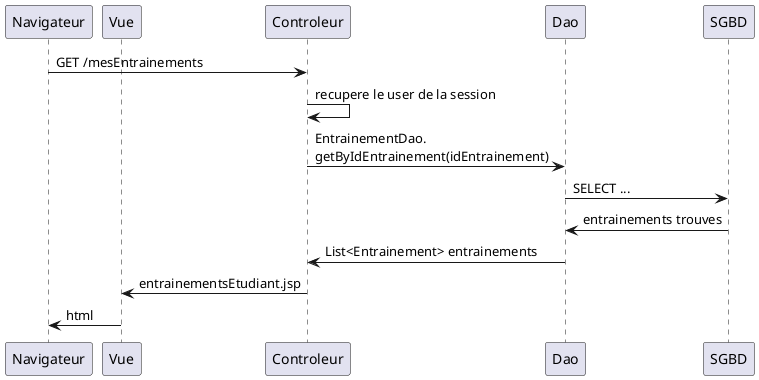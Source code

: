 'Karolawski
@startuml
' par défaut, les couches sont disposées dans l'ordre d'apparition
' nous utilison participant pour préciser qu'après Navigateur il y a Vue et non Controleur
participant Navigateur
participant Vue

Navigateur -> Controleur: GET /mesEntrainements
Controleur -> Controleur: recupere le user de la session
Controleur -> Dao: EntrainementDao.\ngetByIdEntrainement(idEntrainement)
Dao -> SGBD: SELECT ...
SGBD ->Dao: entrainements trouves
Dao -> Controleur: List<Entrainement> entrainements
Controleur -> Vue: entrainementsEtudiant.jsp
Vue -> Navigateur: html
@enduml

/' (commentaire sur plusieurs lignes, comme en Java, avec ' qui remplace *)
1ere étape
Créer le contrôleur et une vue minimale, et tester
Pour cela, créer une servlet MesCanauxServlet dans fr.siomassy2021.controller, avec
le chemin (utl) /mescanaux.
=> commit

2e étape
Mettre des canaux en dur dans le contrôleur,
et les afficher dans la JSP.
=> commit

3e étape
Appel de la Dao, qui construit la liste en dur
Le memberId est aussi mis en dur à 1
=> commit

